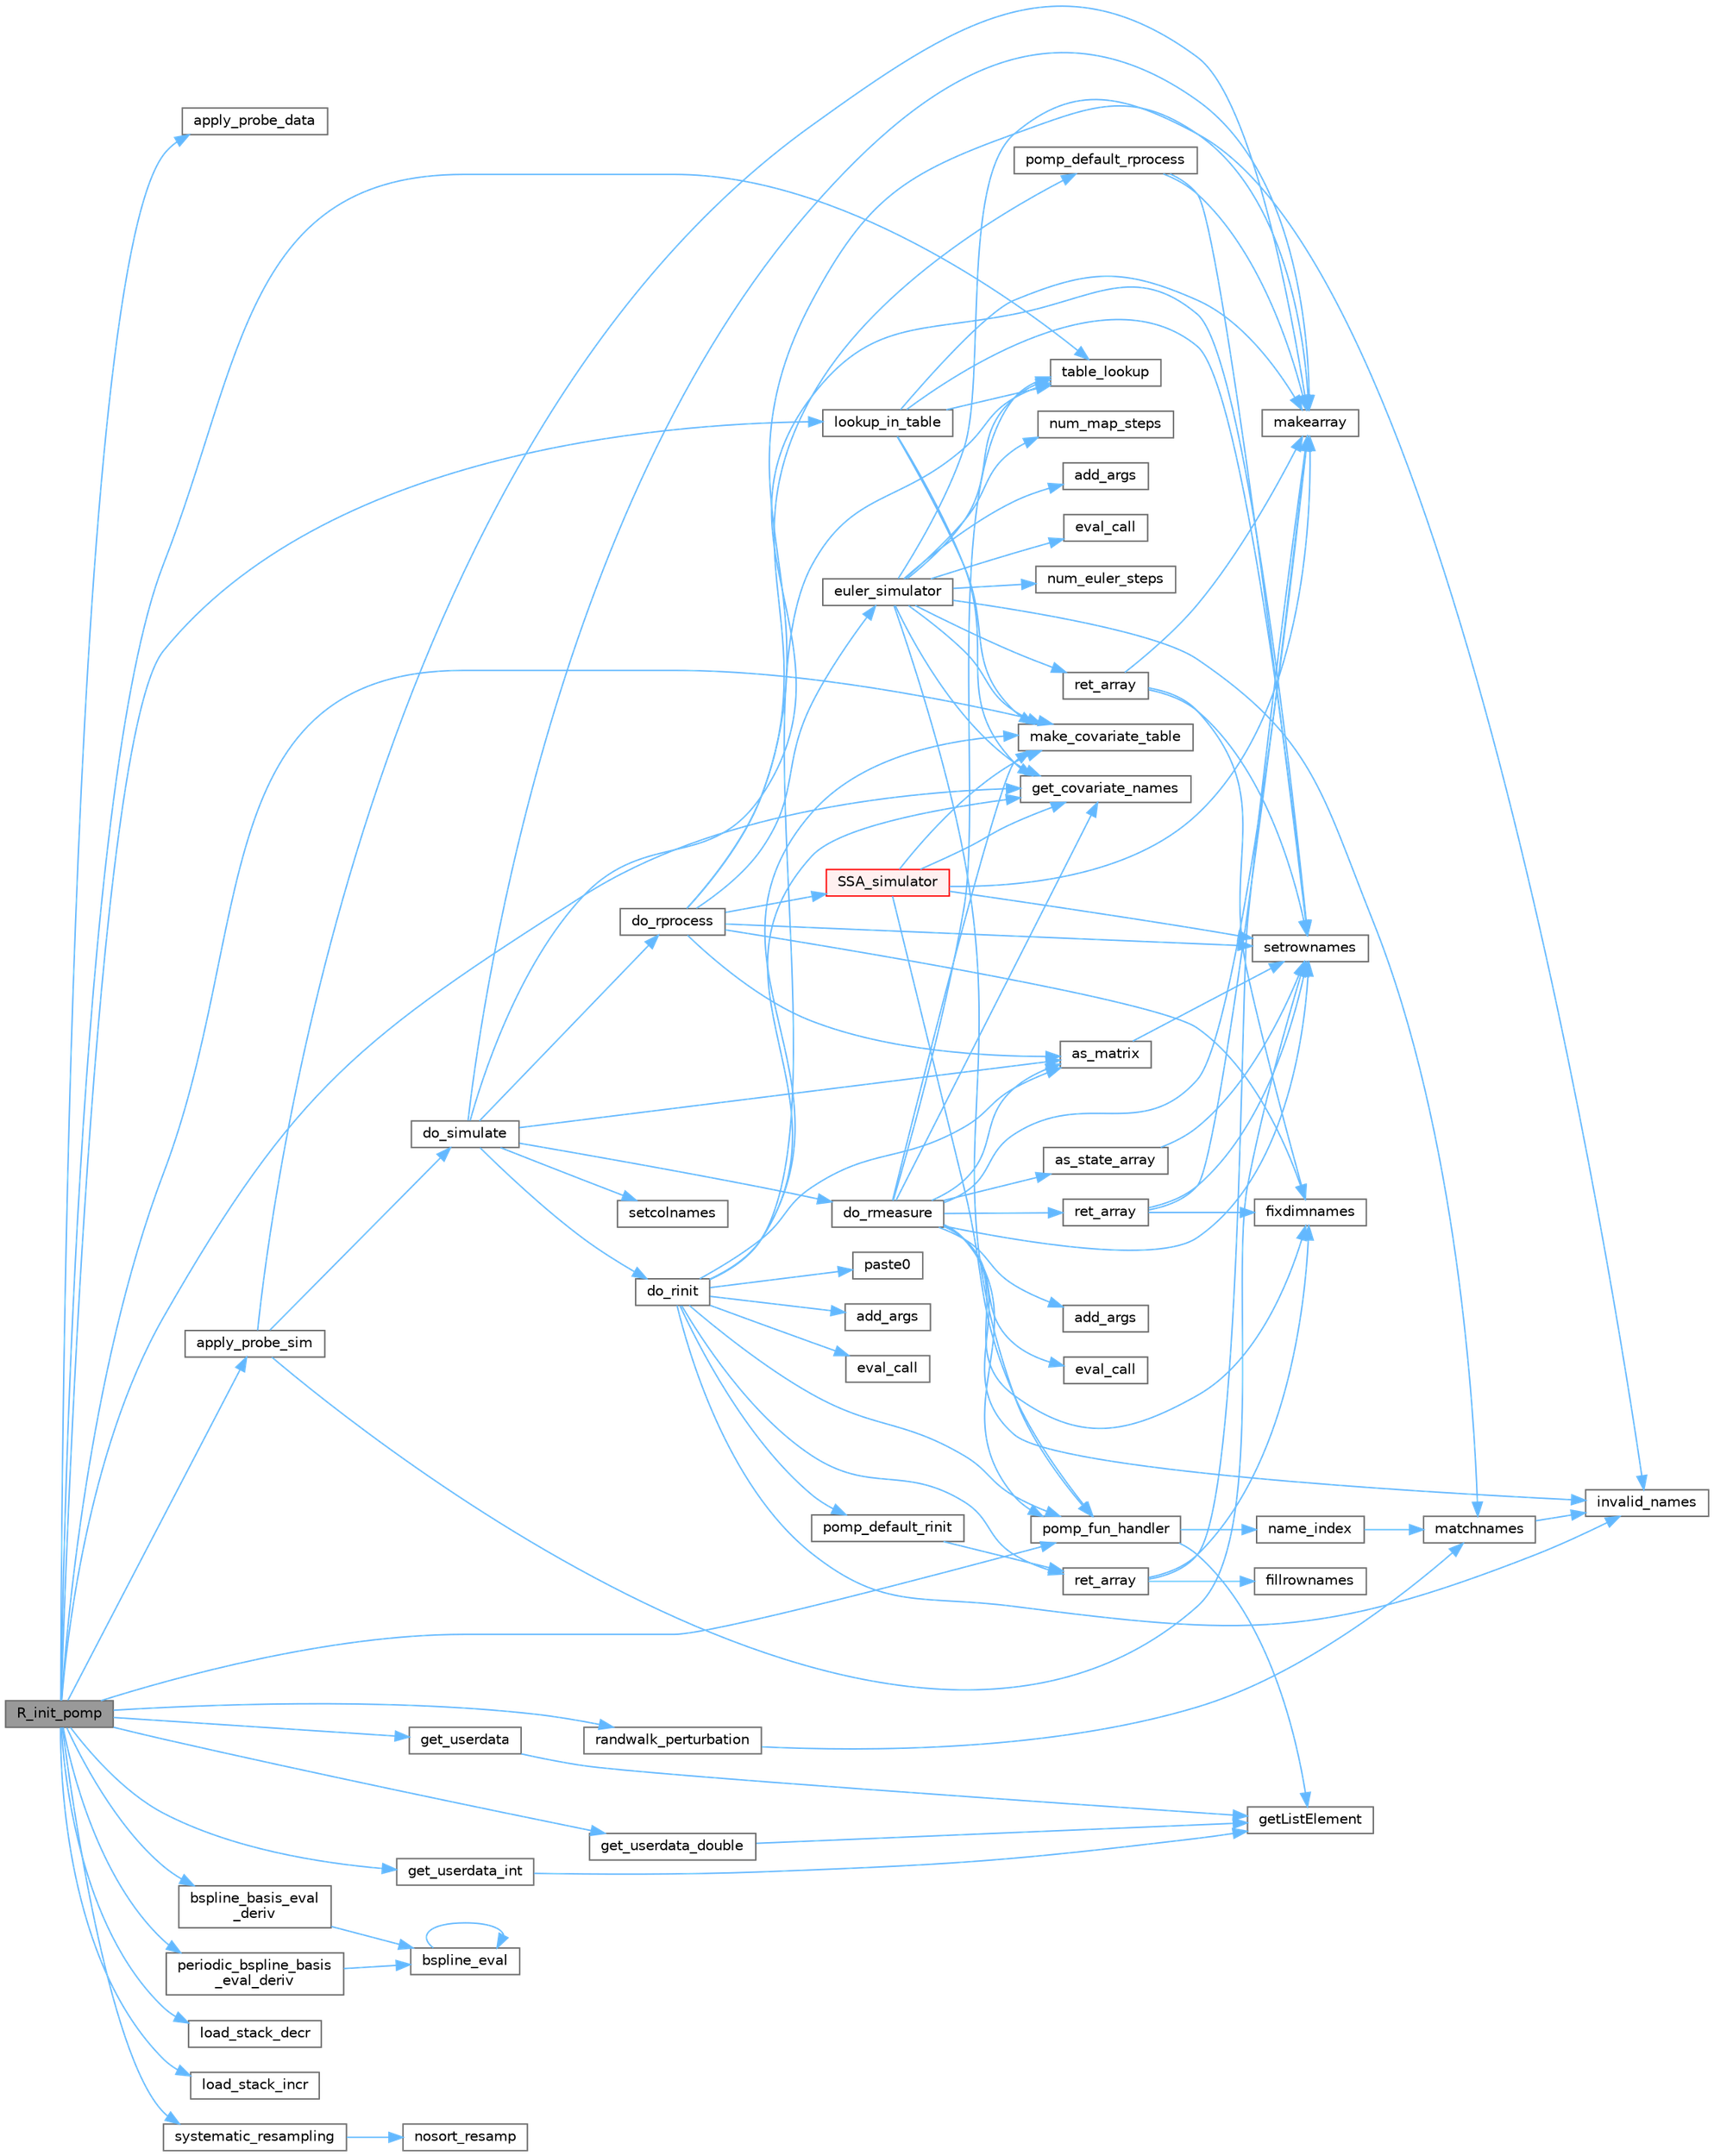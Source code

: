 digraph "R_init_pomp"
{
 // LATEX_PDF_SIZE
  bgcolor="transparent";
  edge [fontname=Helvetica,fontsize=10,labelfontname=Helvetica,labelfontsize=10];
  node [fontname=Helvetica,fontsize=10,shape=box,height=0.2,width=0.4];
  rankdir="LR";
  Node1 [id="Node000001",label="R_init_pomp",height=0.2,width=0.4,color="gray40", fillcolor="grey60", style="filled", fontcolor="black",tooltip=" "];
  Node1 -> Node2 [id="edge1_Node000001_Node000002",color="steelblue1",style="solid",tooltip=" "];
  Node2 [id="Node000002",label="apply_probe_data",height=0.2,width=0.4,color="grey40", fillcolor="white", style="filled",URL="$probe_8c.html#add3f83f20679bad53b6c982ed9dde8ea",tooltip=" "];
  Node1 -> Node3 [id="edge2_Node000001_Node000003",color="steelblue1",style="solid",tooltip=" "];
  Node3 [id="Node000003",label="apply_probe_sim",height=0.2,width=0.4,color="grey40", fillcolor="white", style="filled",URL="$probe_8c.html#ad2595c6a453ae9fad2f232595ced5ccc",tooltip=" "];
  Node3 -> Node4 [id="edge3_Node000003_Node000004",color="steelblue1",style="solid",tooltip=" "];
  Node4 [id="Node000004",label="do_simulate",height=0.2,width=0.4,color="grey40", fillcolor="white", style="filled",URL="$simulate_8c.html#adbe89f4789c66d534f2521bc3c4c98e7",tooltip=" "];
  Node4 -> Node5 [id="edge4_Node000004_Node000005",color="steelblue1",style="solid",tooltip=" "];
  Node5 [id="Node000005",label="as_matrix",height=0.2,width=0.4,color="grey40", fillcolor="white", style="filled",URL="$pomp__defines_8h.html#ad396407a99088c710b270a9c1dc3aa9d",tooltip=" "];
  Node5 -> Node6 [id="edge5_Node000005_Node000006",color="steelblue1",style="solid",tooltip=" "];
  Node6 [id="Node000006",label="setrownames",height=0.2,width=0.4,color="grey40", fillcolor="white", style="filled",URL="$pomp__defines_8h.html#a26453e4cfff7ec27ff31d617583dcae4",tooltip=" "];
  Node4 -> Node7 [id="edge6_Node000004_Node000007",color="steelblue1",style="solid",tooltip=" "];
  Node7 [id="Node000007",label="do_rinit",height=0.2,width=0.4,color="grey40", fillcolor="white", style="filled",URL="$rinit_8c.html#ad963b9a55d662fd9085f90fa1d05b399",tooltip=" "];
  Node7 -> Node8 [id="edge7_Node000007_Node000008",color="steelblue1",style="solid",tooltip=" "];
  Node8 [id="Node000008",label="add_args",height=0.2,width=0.4,color="grey40", fillcolor="white", style="filled",URL="$rinit_8c.html#afdfe8d3f0939427e72c44c0e4f3bb102",tooltip=" "];
  Node7 -> Node5 [id="edge8_Node000007_Node000005",color="steelblue1",style="solid",tooltip=" "];
  Node7 -> Node9 [id="edge9_Node000007_Node000009",color="steelblue1",style="solid",tooltip=" "];
  Node9 [id="Node000009",label="eval_call",height=0.2,width=0.4,color="grey40", fillcolor="white", style="filled",URL="$rinit_8c.html#ac243dd8b5b0b777968905b257e24dc9c",tooltip=" "];
  Node7 -> Node10 [id="edge10_Node000007_Node000010",color="steelblue1",style="solid",tooltip=" "];
  Node10 [id="Node000010",label="get_covariate_names",height=0.2,width=0.4,color="grey40", fillcolor="white", style="filled",URL="$lookup__table_8c.html#aa7a80c78f9ef26859eea09b5299e702b",tooltip=" "];
  Node7 -> Node11 [id="edge11_Node000007_Node000011",color="steelblue1",style="solid",tooltip=" "];
  Node11 [id="Node000011",label="invalid_names",height=0.2,width=0.4,color="grey40", fillcolor="white", style="filled",URL="$pomp__defines_8h.html#ac56010c8d35a155162376d066856f663",tooltip=" "];
  Node7 -> Node12 [id="edge12_Node000007_Node000012",color="steelblue1",style="solid",tooltip=" "];
  Node12 [id="Node000012",label="make_covariate_table",height=0.2,width=0.4,color="grey40", fillcolor="white", style="filled",URL="$lookup__table_8c.html#a1e57a24640cb0d9f6f8d55e02c3d553f",tooltip=" "];
  Node7 -> Node13 [id="edge13_Node000007_Node000013",color="steelblue1",style="solid",tooltip=" "];
  Node13 [id="Node000013",label="paste0",height=0.2,width=0.4,color="grey40", fillcolor="white", style="filled",URL="$rinit_8c.html#a4d765252bd25e8eb50da6837a15b5416",tooltip=" "];
  Node7 -> Node14 [id="edge14_Node000007_Node000014",color="steelblue1",style="solid",tooltip=" "];
  Node14 [id="Node000014",label="pomp_default_rinit",height=0.2,width=0.4,color="grey40", fillcolor="white", style="filled",URL="$rinit_8c.html#a966f509fab1f9d9e38fc64d7e5773ede",tooltip=" "];
  Node14 -> Node15 [id="edge15_Node000014_Node000015",color="steelblue1",style="solid",tooltip=" "];
  Node15 [id="Node000015",label="ret_array",height=0.2,width=0.4,color="grey40", fillcolor="white", style="filled",URL="$rinit_8c.html#a1d34a269c2da0e05ebce19a2d07bf123",tooltip=" "];
  Node15 -> Node16 [id="edge16_Node000015_Node000016",color="steelblue1",style="solid",tooltip=" "];
  Node16 [id="Node000016",label="fillrownames",height=0.2,width=0.4,color="grey40", fillcolor="white", style="filled",URL="$pomp__defines_8h.html#a70fd8ac5f480dcaebc10fe9cb9074732",tooltip=" "];
  Node15 -> Node17 [id="edge17_Node000015_Node000017",color="steelblue1",style="solid",tooltip=" "];
  Node17 [id="Node000017",label="fixdimnames",height=0.2,width=0.4,color="grey40", fillcolor="white", style="filled",URL="$pomp__defines_8h.html#a263b864ea80d9008e4c96ffe013f1dff",tooltip=" "];
  Node15 -> Node18 [id="edge18_Node000015_Node000018",color="steelblue1",style="solid",tooltip=" "];
  Node18 [id="Node000018",label="makearray",height=0.2,width=0.4,color="grey40", fillcolor="white", style="filled",URL="$pomp__defines_8h.html#a8ab2bdfb97326c698544007bd60c1a49",tooltip=" "];
  Node7 -> Node19 [id="edge19_Node000007_Node000019",color="steelblue1",style="solid",tooltip=" "];
  Node19 [id="Node000019",label="pomp_fun_handler",height=0.2,width=0.4,color="grey40", fillcolor="white", style="filled",URL="$pomp__fun_8c.html#a94db08f2d9f751e7832aaadb5ae6920e",tooltip=" "];
  Node19 -> Node20 [id="edge20_Node000019_Node000020",color="steelblue1",style="solid",tooltip=" "];
  Node20 [id="Node000020",label="getListElement",height=0.2,width=0.4,color="grey40", fillcolor="white", style="filled",URL="$pomp__defines_8h.html#ab39b1553739e35037c2a8846ba65594f",tooltip=" "];
  Node19 -> Node21 [id="edge21_Node000019_Node000021",color="steelblue1",style="solid",tooltip=" "];
  Node21 [id="Node000021",label="name_index",height=0.2,width=0.4,color="grey40", fillcolor="white", style="filled",URL="$pomp__fun_8c.html#ad3048ea27b0cd1af35870f0b0db5228e",tooltip=" "];
  Node21 -> Node22 [id="edge22_Node000021_Node000022",color="steelblue1",style="solid",tooltip=" "];
  Node22 [id="Node000022",label="matchnames",height=0.2,width=0.4,color="grey40", fillcolor="white", style="filled",URL="$pomp__defines_8h.html#a76a484fb785e5a4b35f15e41a1b8fc1b",tooltip=" "];
  Node22 -> Node11 [id="edge23_Node000022_Node000011",color="steelblue1",style="solid",tooltip=" "];
  Node7 -> Node15 [id="edge24_Node000007_Node000015",color="steelblue1",style="solid",tooltip=" "];
  Node7 -> Node23 [id="edge25_Node000007_Node000023",color="steelblue1",style="solid",tooltip=" "];
  Node23 [id="Node000023",label="table_lookup",height=0.2,width=0.4,color="grey40", fillcolor="white", style="filled",URL="$lookup__table_8c.html#a036b9fb7cfc62e3984889f95024971a0",tooltip=" "];
  Node4 -> Node24 [id="edge26_Node000004_Node000024",color="steelblue1",style="solid",tooltip=" "];
  Node24 [id="Node000024",label="do_rmeasure",height=0.2,width=0.4,color="grey40", fillcolor="white", style="filled",URL="$rmeasure_8c.html#aa4917309d8b878da9adfc8ee6223bc2a",tooltip=" "];
  Node24 -> Node25 [id="edge27_Node000024_Node000025",color="steelblue1",style="solid",tooltip=" "];
  Node25 [id="Node000025",label="add_args",height=0.2,width=0.4,color="grey40", fillcolor="white", style="filled",URL="$rmeasure_8c.html#ae5591ed3a1a462f91141cff304975884",tooltip=" "];
  Node24 -> Node5 [id="edge28_Node000024_Node000005",color="steelblue1",style="solid",tooltip=" "];
  Node24 -> Node26 [id="edge29_Node000024_Node000026",color="steelblue1",style="solid",tooltip=" "];
  Node26 [id="Node000026",label="as_state_array",height=0.2,width=0.4,color="grey40", fillcolor="white", style="filled",URL="$pomp__defines_8h.html#a8b775a55898690bdc11c348d0b5dc8c1",tooltip=" "];
  Node26 -> Node6 [id="edge30_Node000026_Node000006",color="steelblue1",style="solid",tooltip=" "];
  Node24 -> Node27 [id="edge31_Node000024_Node000027",color="steelblue1",style="solid",tooltip=" "];
  Node27 [id="Node000027",label="eval_call",height=0.2,width=0.4,color="grey40", fillcolor="white", style="filled",URL="$rmeasure_8c.html#a9e133b8f86812dcd3682439751eaef63",tooltip=" "];
  Node24 -> Node17 [id="edge32_Node000024_Node000017",color="steelblue1",style="solid",tooltip=" "];
  Node24 -> Node10 [id="edge33_Node000024_Node000010",color="steelblue1",style="solid",tooltip=" "];
  Node24 -> Node11 [id="edge34_Node000024_Node000011",color="steelblue1",style="solid",tooltip=" "];
  Node24 -> Node12 [id="edge35_Node000024_Node000012",color="steelblue1",style="solid",tooltip=" "];
  Node24 -> Node18 [id="edge36_Node000024_Node000018",color="steelblue1",style="solid",tooltip=" "];
  Node24 -> Node19 [id="edge37_Node000024_Node000019",color="steelblue1",style="solid",tooltip=" "];
  Node24 -> Node28 [id="edge38_Node000024_Node000028",color="steelblue1",style="solid",tooltip=" "];
  Node28 [id="Node000028",label="ret_array",height=0.2,width=0.4,color="grey40", fillcolor="white", style="filled",URL="$rmeasure_8c.html#aff505c906b432ad2e9b72dc28feb374d",tooltip=" "];
  Node28 -> Node17 [id="edge39_Node000028_Node000017",color="steelblue1",style="solid",tooltip=" "];
  Node28 -> Node18 [id="edge40_Node000028_Node000018",color="steelblue1",style="solid",tooltip=" "];
  Node28 -> Node6 [id="edge41_Node000028_Node000006",color="steelblue1",style="solid",tooltip=" "];
  Node24 -> Node6 [id="edge42_Node000024_Node000006",color="steelblue1",style="solid",tooltip=" "];
  Node24 -> Node23 [id="edge43_Node000024_Node000023",color="steelblue1",style="solid",tooltip=" "];
  Node4 -> Node29 [id="edge44_Node000004_Node000029",color="steelblue1",style="solid",tooltip=" "];
  Node29 [id="Node000029",label="do_rprocess",height=0.2,width=0.4,color="grey40", fillcolor="white", style="filled",URL="$rprocess_8c.html#a91f2867fc46d33e1778108853725d74a",tooltip=" "];
  Node29 -> Node5 [id="edge45_Node000029_Node000005",color="steelblue1",style="solid",tooltip=" "];
  Node29 -> Node30 [id="edge46_Node000029_Node000030",color="steelblue1",style="solid",tooltip=" "];
  Node30 [id="Node000030",label="euler_simulator",height=0.2,width=0.4,color="grey40", fillcolor="white", style="filled",URL="$euler_8c.html#af1e18bd117c75ccef2b6bd7f45439b44",tooltip=" "];
  Node30 -> Node31 [id="edge47_Node000030_Node000031",color="steelblue1",style="solid",tooltip=" "];
  Node31 [id="Node000031",label="add_args",height=0.2,width=0.4,color="grey40", fillcolor="white", style="filled",URL="$euler_8c.html#ae5591ed3a1a462f91141cff304975884",tooltip=" "];
  Node30 -> Node32 [id="edge48_Node000030_Node000032",color="steelblue1",style="solid",tooltip=" "];
  Node32 [id="Node000032",label="eval_call",height=0.2,width=0.4,color="grey40", fillcolor="white", style="filled",URL="$euler_8c.html#ad78b5357467ce6dfb3b594a64a0e3d08",tooltip=" "];
  Node30 -> Node10 [id="edge49_Node000030_Node000010",color="steelblue1",style="solid",tooltip=" "];
  Node30 -> Node11 [id="edge50_Node000030_Node000011",color="steelblue1",style="solid",tooltip=" "];
  Node30 -> Node12 [id="edge51_Node000030_Node000012",color="steelblue1",style="solid",tooltip=" "];
  Node30 -> Node22 [id="edge52_Node000030_Node000022",color="steelblue1",style="solid",tooltip=" "];
  Node30 -> Node33 [id="edge53_Node000030_Node000033",color="steelblue1",style="solid",tooltip=" "];
  Node33 [id="Node000033",label="num_euler_steps",height=0.2,width=0.4,color="grey40", fillcolor="white", style="filled",URL="$euler_8c.html#a3da8d135fe6d232031cf7c314f432265",tooltip=" "];
  Node30 -> Node34 [id="edge54_Node000030_Node000034",color="steelblue1",style="solid",tooltip=" "];
  Node34 [id="Node000034",label="num_map_steps",height=0.2,width=0.4,color="grey40", fillcolor="white", style="filled",URL="$euler_8c.html#a0681d20c093a288da04bffa9adbfe48a",tooltip=" "];
  Node30 -> Node19 [id="edge55_Node000030_Node000019",color="steelblue1",style="solid",tooltip=" "];
  Node30 -> Node35 [id="edge56_Node000030_Node000035",color="steelblue1",style="solid",tooltip=" "];
  Node35 [id="Node000035",label="ret_array",height=0.2,width=0.4,color="grey40", fillcolor="white", style="filled",URL="$euler_8c.html#aff505c906b432ad2e9b72dc28feb374d",tooltip=" "];
  Node35 -> Node17 [id="edge57_Node000035_Node000017",color="steelblue1",style="solid",tooltip=" "];
  Node35 -> Node18 [id="edge58_Node000035_Node000018",color="steelblue1",style="solid",tooltip=" "];
  Node35 -> Node6 [id="edge59_Node000035_Node000006",color="steelblue1",style="solid",tooltip=" "];
  Node30 -> Node23 [id="edge60_Node000030_Node000023",color="steelblue1",style="solid",tooltip=" "];
  Node29 -> Node17 [id="edge61_Node000029_Node000017",color="steelblue1",style="solid",tooltip=" "];
  Node29 -> Node18 [id="edge62_Node000029_Node000018",color="steelblue1",style="solid",tooltip=" "];
  Node29 -> Node36 [id="edge63_Node000029_Node000036",color="steelblue1",style="solid",tooltip=" "];
  Node36 [id="Node000036",label="pomp_default_rprocess",height=0.2,width=0.4,color="grey40", fillcolor="white", style="filled",URL="$rprocess_8c.html#a37e868d572ef0240fa585840f2aed80f",tooltip=" "];
  Node36 -> Node18 [id="edge64_Node000036_Node000018",color="steelblue1",style="solid",tooltip=" "];
  Node36 -> Node6 [id="edge65_Node000036_Node000006",color="steelblue1",style="solid",tooltip=" "];
  Node29 -> Node6 [id="edge66_Node000029_Node000006",color="steelblue1",style="solid",tooltip=" "];
  Node29 -> Node37 [id="edge67_Node000029_Node000037",color="steelblue1",style="solid",tooltip=" "];
  Node37 [id="Node000037",label="SSA_simulator",height=0.2,width=0.4,color="red", fillcolor="#FFF0F0", style="filled",URL="$ssa_8c.html#a868191e685624fbffd57ee4f32859ac6",tooltip=" "];
  Node37 -> Node10 [id="edge68_Node000037_Node000010",color="steelblue1",style="solid",tooltip=" "];
  Node37 -> Node12 [id="edge69_Node000037_Node000012",color="steelblue1",style="solid",tooltip=" "];
  Node37 -> Node18 [id="edge70_Node000037_Node000018",color="steelblue1",style="solid",tooltip=" "];
  Node37 -> Node19 [id="edge71_Node000037_Node000019",color="steelblue1",style="solid",tooltip=" "];
  Node37 -> Node6 [id="edge72_Node000037_Node000006",color="steelblue1",style="solid",tooltip=" "];
  Node4 -> Node18 [id="edge73_Node000004_Node000018",color="steelblue1",style="solid",tooltip=" "];
  Node4 -> Node42 [id="edge74_Node000004_Node000042",color="steelblue1",style="solid",tooltip=" "];
  Node42 [id="Node000042",label="setcolnames",height=0.2,width=0.4,color="grey40", fillcolor="white", style="filled",URL="$pomp__defines_8h.html#a796a0cd2011dadc57c790c46532ef00b",tooltip=" "];
  Node4 -> Node6 [id="edge75_Node000004_Node000006",color="steelblue1",style="solid",tooltip=" "];
  Node3 -> Node18 [id="edge76_Node000003_Node000018",color="steelblue1",style="solid",tooltip=" "];
  Node3 -> Node6 [id="edge77_Node000003_Node000006",color="steelblue1",style="solid",tooltip=" "];
  Node1 -> Node43 [id="edge78_Node000001_Node000043",color="steelblue1",style="solid",tooltip=" "];
  Node43 [id="Node000043",label="bspline_basis_eval\l_deriv",height=0.2,width=0.4,color="grey40", fillcolor="white", style="filled",URL="$bspline_8c.html#ad552306d18f13eac5425052762f64a0c",tooltip=" "];
  Node43 -> Node44 [id="edge79_Node000043_Node000044",color="steelblue1",style="solid",tooltip=" "];
  Node44 [id="Node000044",label="bspline_eval",height=0.2,width=0.4,color="grey40", fillcolor="white", style="filled",URL="$bspline_8c.html#a2237300eb36fec7026017251da56382e",tooltip=" "];
  Node44 -> Node44 [id="edge80_Node000044_Node000044",color="steelblue1",style="solid",tooltip=" "];
  Node1 -> Node10 [id="edge81_Node000001_Node000010",color="steelblue1",style="solid",tooltip=" "];
  Node1 -> Node45 [id="edge82_Node000001_Node000045",color="steelblue1",style="solid",tooltip=" "];
  Node45 [id="Node000045",label="get_userdata",height=0.2,width=0.4,color="grey40", fillcolor="white", style="filled",URL="$userdata_8c.html#a44f810b1f9d483bd150f3e71102b9534",tooltip=" "];
  Node45 -> Node20 [id="edge83_Node000045_Node000020",color="steelblue1",style="solid",tooltip=" "];
  Node1 -> Node46 [id="edge84_Node000001_Node000046",color="steelblue1",style="solid",tooltip=" "];
  Node46 [id="Node000046",label="get_userdata_double",height=0.2,width=0.4,color="grey40", fillcolor="white", style="filled",URL="$userdata_8c.html#a3556b84ff4140332927a0e69ed57df93",tooltip=" "];
  Node46 -> Node20 [id="edge85_Node000046_Node000020",color="steelblue1",style="solid",tooltip=" "];
  Node1 -> Node47 [id="edge86_Node000001_Node000047",color="steelblue1",style="solid",tooltip=" "];
  Node47 [id="Node000047",label="get_userdata_int",height=0.2,width=0.4,color="grey40", fillcolor="white", style="filled",URL="$userdata_8c.html#ae8b18a85d3dd95f88f058c959f645766",tooltip=" "];
  Node47 -> Node20 [id="edge87_Node000047_Node000020",color="steelblue1",style="solid",tooltip=" "];
  Node1 -> Node48 [id="edge88_Node000001_Node000048",color="steelblue1",style="solid",tooltip=" "];
  Node48 [id="Node000048",label="load_stack_decr",height=0.2,width=0.4,color="grey40", fillcolor="white", style="filled",URL="$pomp__fun_8c.html#a0a653dae61a3500aaadf64fdefa79c4b",tooltip=" "];
  Node1 -> Node49 [id="edge89_Node000001_Node000049",color="steelblue1",style="solid",tooltip=" "];
  Node49 [id="Node000049",label="load_stack_incr",height=0.2,width=0.4,color="grey40", fillcolor="white", style="filled",URL="$pomp__fun_8c.html#a5ae1bdf9e79d36d8fc709cbc509d4c8c",tooltip=" "];
  Node1 -> Node50 [id="edge90_Node000001_Node000050",color="steelblue1",style="solid",tooltip=" "];
  Node50 [id="Node000050",label="lookup_in_table",height=0.2,width=0.4,color="grey40", fillcolor="white", style="filled",URL="$lookup__table_8c.html#aaf5964c67b353b466461b1eb1269e129",tooltip=" "];
  Node50 -> Node10 [id="edge91_Node000050_Node000010",color="steelblue1",style="solid",tooltip=" "];
  Node50 -> Node12 [id="edge92_Node000050_Node000012",color="steelblue1",style="solid",tooltip=" "];
  Node50 -> Node18 [id="edge93_Node000050_Node000018",color="steelblue1",style="solid",tooltip=" "];
  Node50 -> Node6 [id="edge94_Node000050_Node000006",color="steelblue1",style="solid",tooltip=" "];
  Node50 -> Node23 [id="edge95_Node000050_Node000023",color="steelblue1",style="solid",tooltip=" "];
  Node1 -> Node12 [id="edge96_Node000001_Node000012",color="steelblue1",style="solid",tooltip=" "];
  Node1 -> Node51 [id="edge97_Node000001_Node000051",color="steelblue1",style="solid",tooltip=" "];
  Node51 [id="Node000051",label="periodic_bspline_basis\l_eval_deriv",height=0.2,width=0.4,color="grey40", fillcolor="white", style="filled",URL="$bspline_8c.html#a2f083190a387483412260be17208ee1e",tooltip=" "];
  Node51 -> Node44 [id="edge98_Node000051_Node000044",color="steelblue1",style="solid",tooltip=" "];
  Node1 -> Node19 [id="edge99_Node000001_Node000019",color="steelblue1",style="solid",tooltip=" "];
  Node1 -> Node52 [id="edge100_Node000001_Node000052",color="steelblue1",style="solid",tooltip=" "];
  Node52 [id="Node000052",label="randwalk_perturbation",height=0.2,width=0.4,color="grey40", fillcolor="white", style="filled",URL="$mif2_8c.html#add4b451ca3aa78a5e56183372c18bdb7",tooltip=" "];
  Node52 -> Node22 [id="edge101_Node000052_Node000022",color="steelblue1",style="solid",tooltip=" "];
  Node1 -> Node53 [id="edge102_Node000001_Node000053",color="steelblue1",style="solid",tooltip=" "];
  Node53 [id="Node000053",label="systematic_resampling",height=0.2,width=0.4,color="grey40", fillcolor="white", style="filled",URL="$resample_8c.html#a982475f3663a786d7883672aa2ed072e",tooltip=" "];
  Node53 -> Node54 [id="edge103_Node000053_Node000054",color="steelblue1",style="solid",tooltip=" "];
  Node54 [id="Node000054",label="nosort_resamp",height=0.2,width=0.4,color="grey40", fillcolor="white", style="filled",URL="$resample_8c.html#a37f1a2acca063e96f0efa73705ec87b2",tooltip=" "];
  Node1 -> Node23 [id="edge104_Node000001_Node000023",color="steelblue1",style="solid",tooltip=" "];
}
